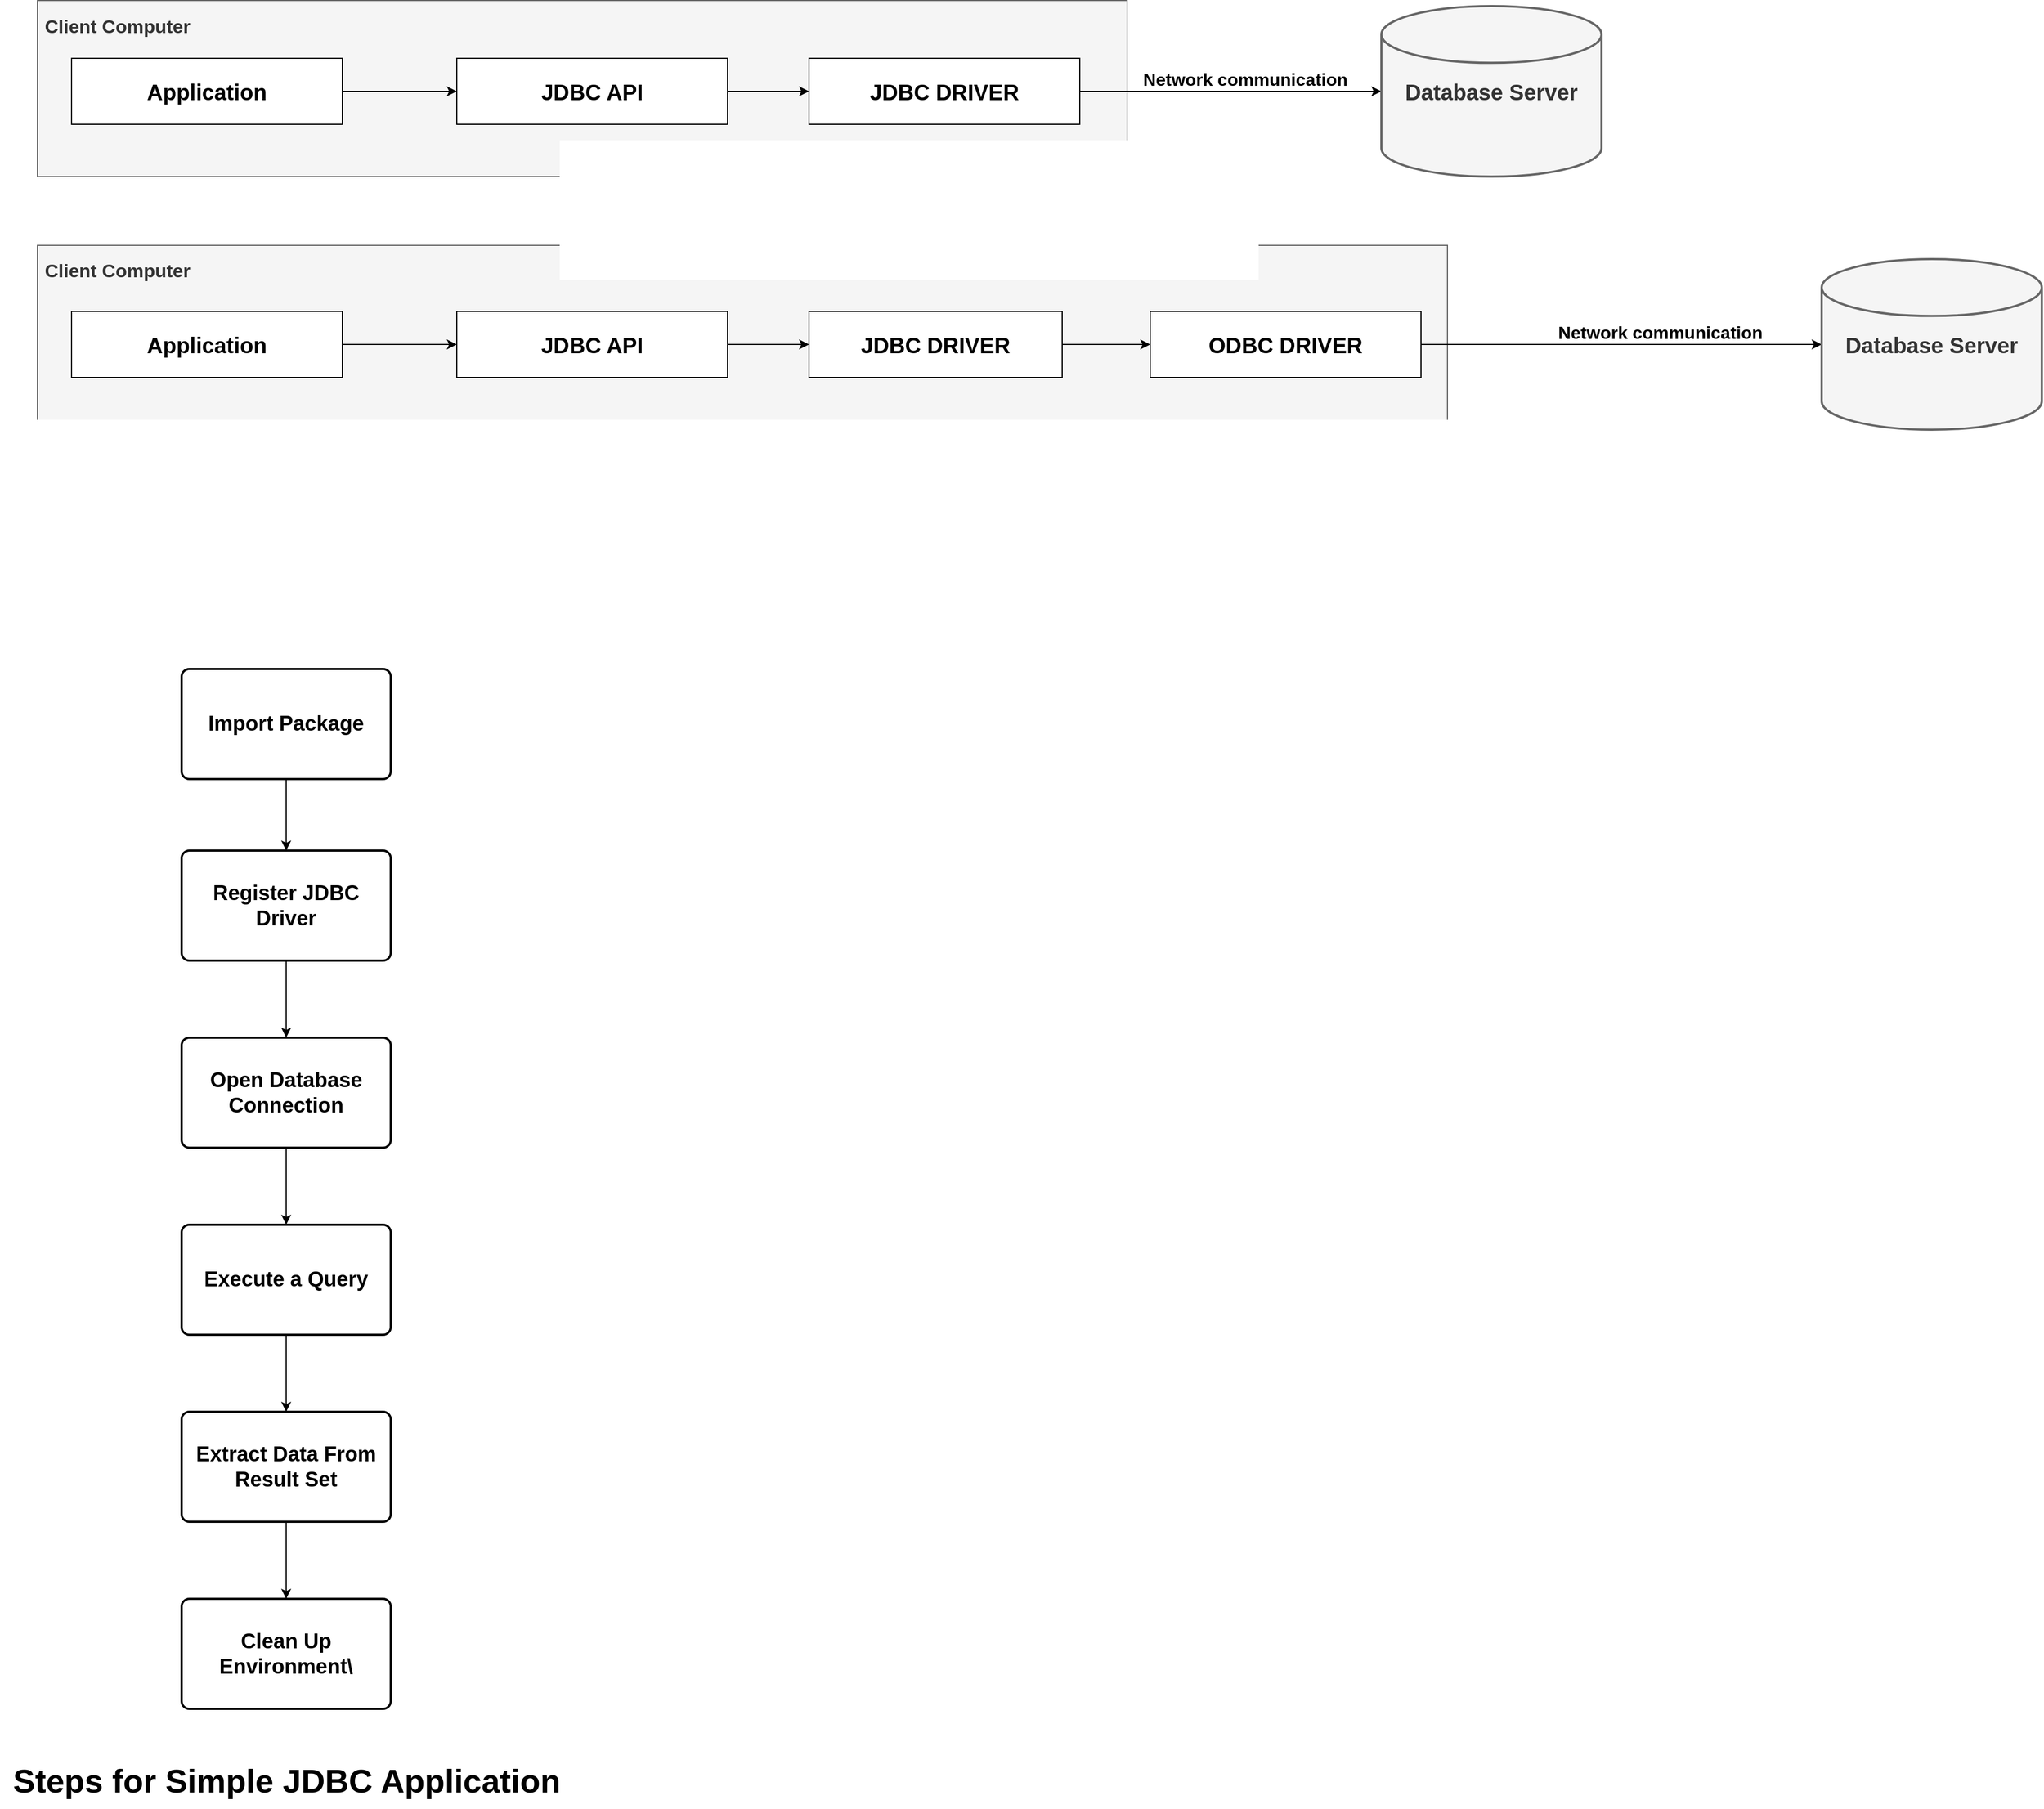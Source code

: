 <mxfile version="26.2.12">
  <diagram name="Page-1" id="sQM7LL6eH9jmLNsTrrGD">
    <mxGraphModel dx="1587" dy="2041" grid="1" gridSize="10" guides="1" tooltips="1" connect="1" arrows="1" fold="1" page="1" pageScale="1" pageWidth="827" pageHeight="1169" math="0" shadow="0">
      <root>
        <mxCell id="0" />
        <mxCell id="1" parent="0" />
        <mxCell id="bOWkTM5a_Fu8ynbgwZPQ-271" value="&lt;b&gt;&lt;font style=&quot;font-size: 17px; line-height: 200%;&quot;&gt;&amp;nbsp;Client Computer&lt;/font&gt;&lt;/b&gt;" style="rounded=0;whiteSpace=wrap;html=1;verticalAlign=top;align=left;fillColor=#f5f5f5;fontColor=#333333;strokeColor=#666666;labelBackgroundColor=none;fillStyle=solid;" vertex="1" parent="1">
          <mxGeometry x="129" y="-122.5" width="990" height="160" as="geometry" />
        </mxCell>
        <mxCell id="6" style="edgeStyle=orthogonalEdgeStyle;rounded=0;orthogonalLoop=1;jettySize=auto;html=1;entryX=0;entryY=0.5;entryDx=0;entryDy=0;" edge="1" parent="1" source="2" target="3">
          <mxGeometry relative="1" as="geometry" />
        </mxCell>
        <mxCell id="2" value="&lt;b&gt;&lt;font style=&quot;font-size: 20px;&quot;&gt;Application&lt;/font&gt;&lt;/b&gt;" style="rounded=0;whiteSpace=wrap;html=1;" vertex="1" parent="1">
          <mxGeometry x="160" y="-70" width="246" height="60" as="geometry" />
        </mxCell>
        <mxCell id="7" style="edgeStyle=orthogonalEdgeStyle;rounded=0;orthogonalLoop=1;jettySize=auto;html=1;entryX=0;entryY=0.5;entryDx=0;entryDy=0;" edge="1" parent="1" source="3" target="4">
          <mxGeometry relative="1" as="geometry" />
        </mxCell>
        <mxCell id="3" value="&lt;b&gt;&lt;font style=&quot;font-size: 20px;&quot;&gt;JDBC API&lt;/font&gt;&lt;/b&gt;" style="rounded=0;whiteSpace=wrap;html=1;" vertex="1" parent="1">
          <mxGeometry x="510" y="-70" width="246" height="60" as="geometry" />
        </mxCell>
        <mxCell id="8" style="edgeStyle=orthogonalEdgeStyle;rounded=0;orthogonalLoop=1;jettySize=auto;html=1;" edge="1" parent="1" source="4" target="5">
          <mxGeometry relative="1" as="geometry" />
        </mxCell>
        <mxCell id="bOWkTM5a_Fu8ynbgwZPQ-272" value="Network communication" style="edgeLabel;html=1;align=center;verticalAlign=bottom;resizable=0;points=[];fontStyle=1;fontSize=16;" vertex="1" connectable="0" parent="8">
          <mxGeometry x="0.476" y="1" relative="1" as="geometry">
            <mxPoint x="-52" y="1" as="offset" />
          </mxGeometry>
        </mxCell>
        <mxCell id="4" value="&lt;b&gt;&lt;font style=&quot;font-size: 20px;&quot;&gt;JDBC DRIVER&lt;/font&gt;&lt;/b&gt;" style="rounded=0;whiteSpace=wrap;html=1;" vertex="1" parent="1">
          <mxGeometry x="830" y="-70" width="246" height="60" as="geometry" />
        </mxCell>
        <mxCell id="5" value="&lt;b&gt;&lt;font style=&quot;font-size: 20px;&quot;&gt;Database Server&lt;/font&gt;&lt;/b&gt;" style="strokeWidth=2;html=1;shape=mxgraph.flowchart.database;whiteSpace=wrap;align=center;fillColor=#f5f5f5;fontColor=#333333;strokeColor=#666666;" vertex="1" parent="1">
          <mxGeometry x="1350" y="-117.5" width="200" height="155" as="geometry" />
        </mxCell>
        <mxCell id="9" value="&lt;b&gt;&lt;font style=&quot;font-size: 17px; line-height: 200%;&quot;&gt;&amp;nbsp;Client Computer&lt;/font&gt;&lt;/b&gt;" style="rounded=0;whiteSpace=wrap;html=1;verticalAlign=top;align=left;fillColor=#f5f5f5;fontColor=#333333;strokeColor=#666666;labelBackgroundColor=none;fillStyle=solid;" vertex="1" parent="1">
          <mxGeometry x="129" y="100" width="1281" height="160" as="geometry" />
        </mxCell>
        <mxCell id="10" style="edgeStyle=orthogonalEdgeStyle;rounded=0;orthogonalLoop=1;jettySize=auto;html=1;entryX=0;entryY=0.5;entryDx=0;entryDy=0;" edge="1" parent="1" source="11" target="13">
          <mxGeometry relative="1" as="geometry" />
        </mxCell>
        <mxCell id="11" value="&lt;b&gt;&lt;font style=&quot;font-size: 20px;&quot;&gt;Application&lt;/font&gt;&lt;/b&gt;" style="rounded=0;whiteSpace=wrap;html=1;" vertex="1" parent="1">
          <mxGeometry x="160" y="160" width="246" height="60" as="geometry" />
        </mxCell>
        <mxCell id="12" style="edgeStyle=orthogonalEdgeStyle;rounded=0;orthogonalLoop=1;jettySize=auto;html=1;entryX=0;entryY=0.5;entryDx=0;entryDy=0;" edge="1" parent="1" source="13" target="16">
          <mxGeometry relative="1" as="geometry" />
        </mxCell>
        <mxCell id="13" value="&lt;b&gt;&lt;font style=&quot;font-size: 20px;&quot;&gt;JDBC API&lt;/font&gt;&lt;/b&gt;" style="rounded=0;whiteSpace=wrap;html=1;" vertex="1" parent="1">
          <mxGeometry x="510" y="160" width="246" height="60" as="geometry" />
        </mxCell>
        <mxCell id="14" style="edgeStyle=orthogonalEdgeStyle;rounded=0;orthogonalLoop=1;jettySize=auto;html=1;exitX=1;exitY=0.5;exitDx=0;exitDy=0;" edge="1" parent="1" source="18" target="17">
          <mxGeometry relative="1" as="geometry">
            <mxPoint x="1290" y="210" as="sourcePoint" />
          </mxGeometry>
        </mxCell>
        <mxCell id="15" value="Network communication" style="edgeLabel;html=1;align=center;verticalAlign=bottom;resizable=0;points=[];fontStyle=1;fontSize=16;" connectable="0" vertex="1" parent="14">
          <mxGeometry x="0.476" y="1" relative="1" as="geometry">
            <mxPoint x="-52" y="1" as="offset" />
          </mxGeometry>
        </mxCell>
        <mxCell id="19" style="edgeStyle=orthogonalEdgeStyle;rounded=0;orthogonalLoop=1;jettySize=auto;html=1;entryX=0;entryY=0.5;entryDx=0;entryDy=0;" edge="1" parent="1" source="16" target="18">
          <mxGeometry relative="1" as="geometry" />
        </mxCell>
        <mxCell id="16" value="&lt;b&gt;&lt;font style=&quot;font-size: 20px;&quot;&gt;JDBC DRIVER&lt;/font&gt;&lt;/b&gt;" style="rounded=0;whiteSpace=wrap;html=1;" vertex="1" parent="1">
          <mxGeometry x="830" y="160" width="230" height="60" as="geometry" />
        </mxCell>
        <mxCell id="17" value="&lt;b&gt;&lt;font style=&quot;font-size: 20px;&quot;&gt;Database Server&lt;/font&gt;&lt;/b&gt;" style="strokeWidth=2;html=1;shape=mxgraph.flowchart.database;whiteSpace=wrap;align=center;fillColor=#f5f5f5;fontColor=#333333;strokeColor=#666666;" vertex="1" parent="1">
          <mxGeometry x="1750" y="112.5" width="200" height="155" as="geometry" />
        </mxCell>
        <mxCell id="18" value="&lt;b&gt;&lt;font style=&quot;font-size: 20px;&quot;&gt;ODBC DRIVER&lt;/font&gt;&lt;/b&gt;" style="rounded=0;whiteSpace=wrap;html=1;" vertex="1" parent="1">
          <mxGeometry x="1140" y="160" width="246" height="60" as="geometry" />
        </mxCell>
        <mxCell id="26" style="edgeStyle=orthogonalEdgeStyle;rounded=0;orthogonalLoop=1;jettySize=auto;html=1;entryX=0.5;entryY=0;entryDx=0;entryDy=0;" edge="1" parent="1" source="20" target="21">
          <mxGeometry relative="1" as="geometry" />
        </mxCell>
        <mxCell id="20" value="Import Package" style="rounded=1;whiteSpace=wrap;html=1;absoluteArcSize=1;arcSize=14;strokeWidth=2;fontStyle=1;fontSize=19;" vertex="1" parent="1">
          <mxGeometry x="260" y="485" width="190" height="100" as="geometry" />
        </mxCell>
        <mxCell id="27" style="edgeStyle=orthogonalEdgeStyle;rounded=0;orthogonalLoop=1;jettySize=auto;html=1;entryX=0.5;entryY=0;entryDx=0;entryDy=0;" edge="1" parent="1" source="21" target="22">
          <mxGeometry relative="1" as="geometry" />
        </mxCell>
        <mxCell id="21" value="Register JDBC Driver" style="rounded=1;whiteSpace=wrap;html=1;absoluteArcSize=1;arcSize=14;strokeWidth=2;fontStyle=1;fontSize=19;" vertex="1" parent="1">
          <mxGeometry x="260" y="650" width="190" height="100" as="geometry" />
        </mxCell>
        <mxCell id="28" style="edgeStyle=orthogonalEdgeStyle;rounded=0;orthogonalLoop=1;jettySize=auto;html=1;entryX=0.5;entryY=0;entryDx=0;entryDy=0;" edge="1" parent="1" source="22" target="23">
          <mxGeometry relative="1" as="geometry" />
        </mxCell>
        <mxCell id="22" value="Open Database Connection" style="rounded=1;whiteSpace=wrap;html=1;absoluteArcSize=1;arcSize=14;strokeWidth=2;fontStyle=1;fontSize=19;" vertex="1" parent="1">
          <mxGeometry x="260" y="820" width="190" height="100" as="geometry" />
        </mxCell>
        <mxCell id="29" style="edgeStyle=orthogonalEdgeStyle;rounded=0;orthogonalLoop=1;jettySize=auto;html=1;entryX=0.5;entryY=0;entryDx=0;entryDy=0;" edge="1" parent="1" source="23" target="24">
          <mxGeometry relative="1" as="geometry" />
        </mxCell>
        <mxCell id="23" value="Execute a Query" style="rounded=1;whiteSpace=wrap;html=1;absoluteArcSize=1;arcSize=14;strokeWidth=2;fontStyle=1;fontSize=19;" vertex="1" parent="1">
          <mxGeometry x="260" y="990" width="190" height="100" as="geometry" />
        </mxCell>
        <mxCell id="31" value="" style="edgeStyle=orthogonalEdgeStyle;rounded=0;orthogonalLoop=1;jettySize=auto;html=1;" edge="1" parent="1" source="24" target="25">
          <mxGeometry relative="1" as="geometry" />
        </mxCell>
        <mxCell id="24" value="Extract Data From Result Set" style="rounded=1;whiteSpace=wrap;html=1;absoluteArcSize=1;arcSize=14;strokeWidth=2;fontStyle=1;fontSize=19;" vertex="1" parent="1">
          <mxGeometry x="260" y="1160" width="190" height="100" as="geometry" />
        </mxCell>
        <mxCell id="25" value="Clean Up Environment\" style="rounded=1;whiteSpace=wrap;html=1;absoluteArcSize=1;arcSize=14;strokeWidth=2;fontStyle=1;fontSize=19;" vertex="1" parent="1">
          <mxGeometry x="260" y="1330" width="190" height="100" as="geometry" />
        </mxCell>
        <mxCell id="32" value="Steps for Simple JDBC Application" style="text;html=1;align=center;verticalAlign=middle;resizable=0;points=[];autosize=1;strokeColor=none;fillColor=none;fontStyle=1;fontSize=30;" vertex="1" parent="1">
          <mxGeometry x="95" y="1470" width="520" height="50" as="geometry" />
        </mxCell>
      </root>
    </mxGraphModel>
  </diagram>
</mxfile>

